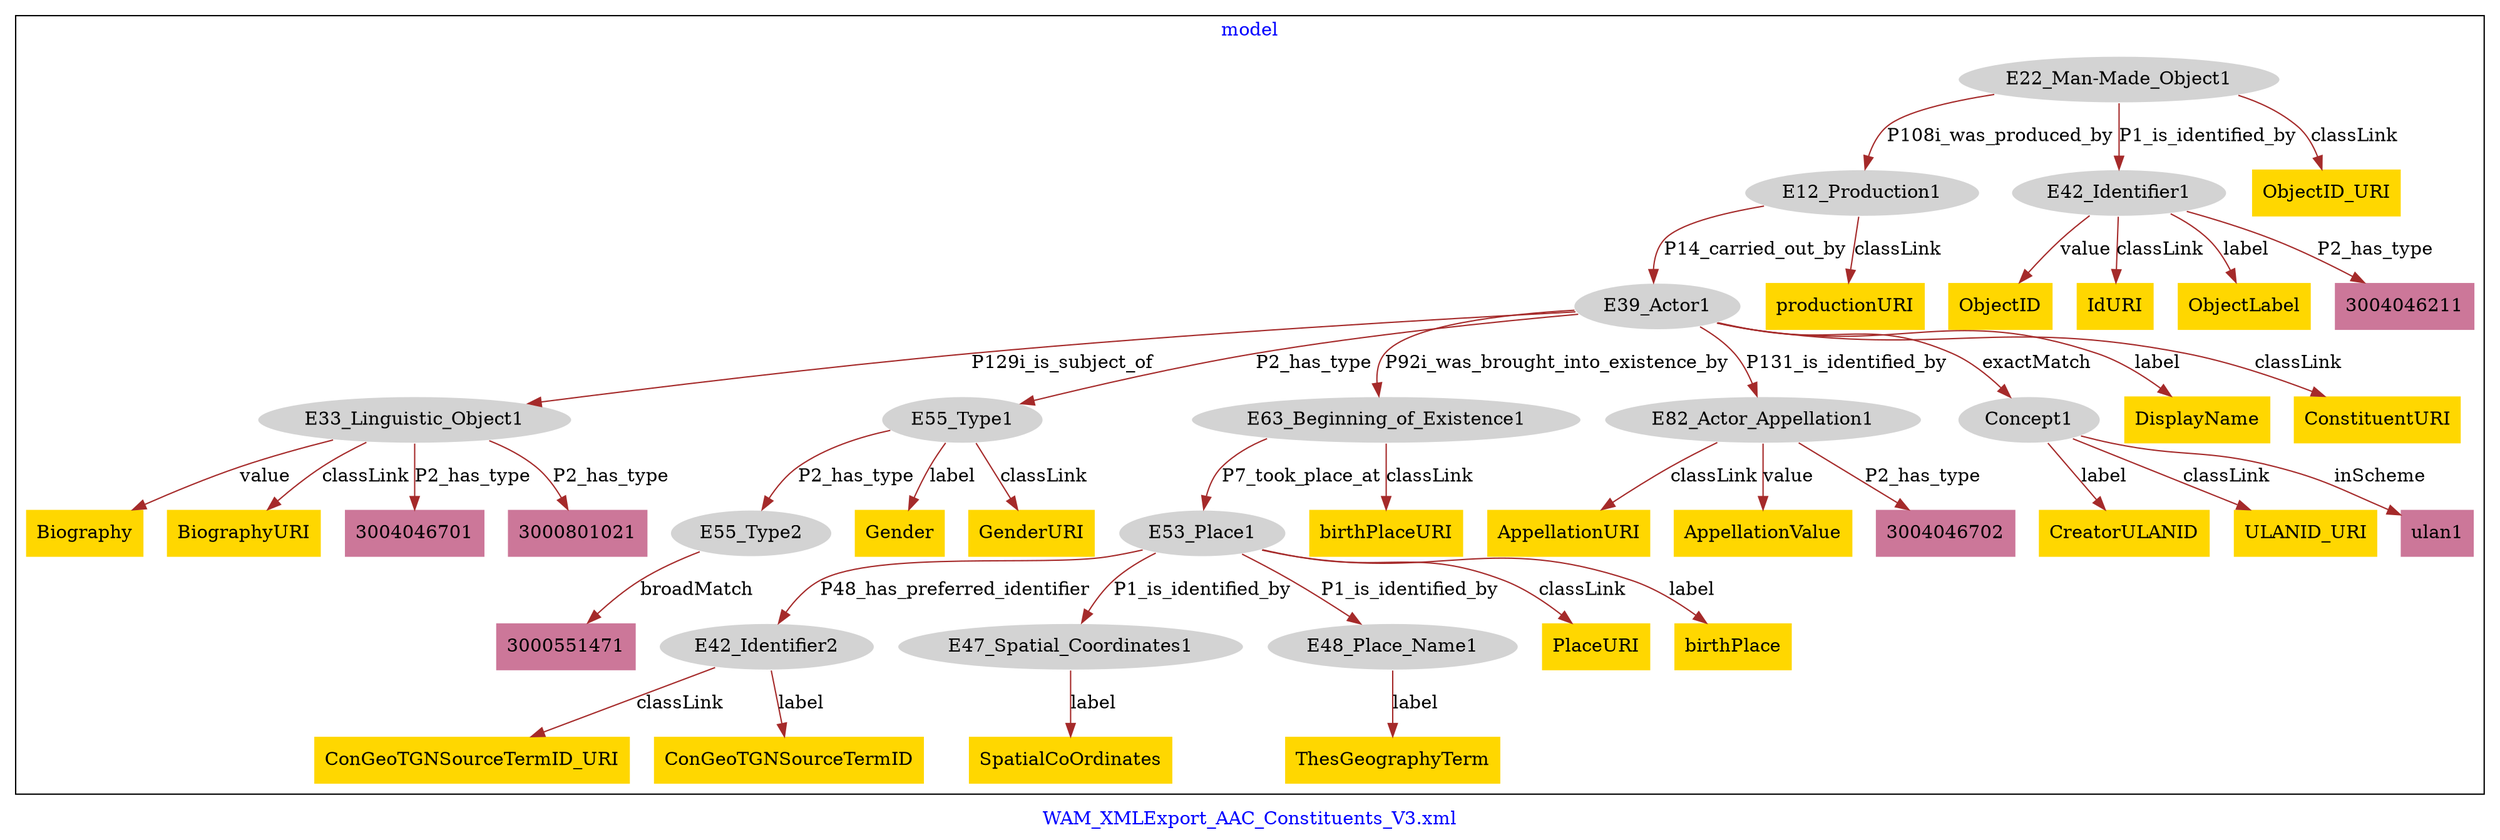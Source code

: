 digraph n0 {
fontcolor="blue"
remincross="true"
label="WAM_XMLExport_AAC_Constituents_V3.xml"
subgraph cluster {
label="model"
n2[style="filled",color="white",fillcolor="lightgray",label="E12_Production1"];
n3[style="filled",color="white",fillcolor="lightgray",label="E39_Actor1"];
n4[style="filled",color="white",fillcolor="lightgray",label="E22_Man-Made_Object1"];
n5[style="filled",color="white",fillcolor="lightgray",label="E42_Identifier1"];
n6[style="filled",color="white",fillcolor="lightgray",label="E33_Linguistic_Object1"];
n7[style="filled",color="white",fillcolor="lightgray",label="E55_Type1"];
n8[style="filled",color="white",fillcolor="lightgray",label="E63_Beginning_of_Existence1"];
n9[style="filled",color="white",fillcolor="lightgray",label="E82_Actor_Appellation1"];
n10[style="filled",color="white",fillcolor="lightgray",label="Concept1"];
n11[style="filled",color="white",fillcolor="lightgray",label="E53_Place1"];
n12[style="filled",color="white",fillcolor="lightgray",label="E42_Identifier2"];
n13[style="filled",color="white",fillcolor="lightgray",label="E47_Spatial_Coordinates1"];
n14[style="filled",color="white",fillcolor="lightgray",label="E48_Place_Name1"];
n15[style="filled",color="white",fillcolor="lightgray",label="E55_Type2"];
n16[shape="plaintext",style="filled",fillcolor="gold",label="Gender"];
n17[shape="plaintext",style="filled",fillcolor="gold",label="ObjectID"];
n18[shape="plaintext",style="filled",fillcolor="gold",label="CreatorULANID"];
n19[shape="plaintext",style="filled",fillcolor="gold",label="IdURI"];
n20[shape="plaintext",style="filled",fillcolor="gold",label="ObjectLabel"];
n21[shape="plaintext",style="filled",fillcolor="gold",label="DisplayName"];
n22[shape="plaintext",style="filled",fillcolor="gold",label="Biography"];
n23[shape="plaintext",style="filled",fillcolor="gold",label="birthPlaceURI"];
n24[shape="plaintext",style="filled",fillcolor="gold",label="ObjectID_URI"];
n25[shape="plaintext",style="filled",fillcolor="gold",label="BiographyURI"];
n26[shape="plaintext",style="filled",fillcolor="gold",label="ConGeoTGNSourceTermID_URI"];
n27[shape="plaintext",style="filled",fillcolor="gold",label="GenderURI"];
n28[shape="plaintext",style="filled",fillcolor="gold",label="PlaceURI"];
n29[shape="plaintext",style="filled",fillcolor="gold",label="AppellationURI"];
n30[shape="plaintext",style="filled",fillcolor="gold",label="birthPlace"];
n31[shape="plaintext",style="filled",fillcolor="gold",label="AppellationValue"];
n32[shape="plaintext",style="filled",fillcolor="gold",label="ThesGeographyTerm"];
n33[shape="plaintext",style="filled",fillcolor="gold",label="ULANID_URI"];
n34[shape="plaintext",style="filled",fillcolor="gold",label="ConGeoTGNSourceTermID"];
n35[shape="plaintext",style="filled",fillcolor="gold",label="ConstituentURI"];
n36[shape="plaintext",style="filled",fillcolor="gold",label="productionURI"];
n37[shape="plaintext",style="filled",fillcolor="gold",label="SpatialCoOrdinates"];
n38[shape="plaintext",style="filled",fillcolor="#CC7799",label="3004046211"];
n39[shape="plaintext",style="filled",fillcolor="#CC7799",label="ulan1"];
n40[shape="plaintext",style="filled",fillcolor="#CC7799",label="3000551471"];
n41[shape="plaintext",style="filled",fillcolor="#CC7799",label="3004046701"];
n42[shape="plaintext",style="filled",fillcolor="#CC7799",label="3000801021"];
n43[shape="plaintext",style="filled",fillcolor="#CC7799",label="3004046702"];
}
n2 -> n3[color="brown",fontcolor="black",label="P14_carried_out_by"]
n4 -> n2[color="brown",fontcolor="black",label="P108i_was_produced_by"]
n4 -> n5[color="brown",fontcolor="black",label="P1_is_identified_by"]
n3 -> n6[color="brown",fontcolor="black",label="P129i_is_subject_of"]
n3 -> n7[color="brown",fontcolor="black",label="P2_has_type"]
n3 -> n8[color="brown",fontcolor="black",label="P92i_was_brought_into_existence_by"]
n3 -> n9[color="brown",fontcolor="black",label="P131_is_identified_by"]
n3 -> n10[color="brown",fontcolor="black",label="exactMatch"]
n11 -> n12[color="brown",fontcolor="black",label="P48_has_preferred_identifier"]
n11 -> n13[color="brown",fontcolor="black",label="P1_is_identified_by"]
n11 -> n14[color="brown",fontcolor="black",label="P1_is_identified_by"]
n7 -> n15[color="brown",fontcolor="black",label="P2_has_type"]
n8 -> n11[color="brown",fontcolor="black",label="P7_took_place_at"]
n7 -> n16[color="brown",fontcolor="black",label="label"]
n5 -> n17[color="brown",fontcolor="black",label="value"]
n10 -> n18[color="brown",fontcolor="black",label="label"]
n5 -> n19[color="brown",fontcolor="black",label="classLink"]
n5 -> n20[color="brown",fontcolor="black",label="label"]
n3 -> n21[color="brown",fontcolor="black",label="label"]
n6 -> n22[color="brown",fontcolor="black",label="value"]
n8 -> n23[color="brown",fontcolor="black",label="classLink"]
n4 -> n24[color="brown",fontcolor="black",label="classLink"]
n6 -> n25[color="brown",fontcolor="black",label="classLink"]
n12 -> n26[color="brown",fontcolor="black",label="classLink"]
n7 -> n27[color="brown",fontcolor="black",label="classLink"]
n11 -> n28[color="brown",fontcolor="black",label="classLink"]
n9 -> n29[color="brown",fontcolor="black",label="classLink"]
n11 -> n30[color="brown",fontcolor="black",label="label"]
n9 -> n31[color="brown",fontcolor="black",label="value"]
n14 -> n32[color="brown",fontcolor="black",label="label"]
n10 -> n33[color="brown",fontcolor="black",label="classLink"]
n12 -> n34[color="brown",fontcolor="black",label="label"]
n3 -> n35[color="brown",fontcolor="black",label="classLink"]
n2 -> n36[color="brown",fontcolor="black",label="classLink"]
n13 -> n37[color="brown",fontcolor="black",label="label"]
n5 -> n38[color="brown",fontcolor="black",label="P2_has_type"]
n10 -> n39[color="brown",fontcolor="black",label="inScheme"]
n15 -> n40[color="brown",fontcolor="black",label="broadMatch"]
n6 -> n41[color="brown",fontcolor="black",label="P2_has_type"]
n6 -> n42[color="brown",fontcolor="black",label="P2_has_type"]
n9 -> n43[color="brown",fontcolor="black",label="P2_has_type"]
}
